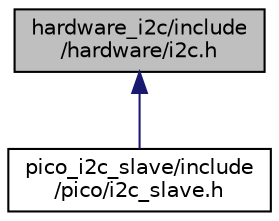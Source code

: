 digraph "hardware_i2c/include/hardware/i2c.h"
{
 // LATEX_PDF_SIZE
  edge [fontname="Helvetica",fontsize="10",labelfontname="Helvetica",labelfontsize="10"];
  node [fontname="Helvetica",fontsize="10",shape=record];
  Node1 [label="hardware_i2c/include\l/hardware/i2c.h",height=0.2,width=0.4,color="black", fillcolor="grey75", style="filled", fontcolor="black",tooltip=" "];
  Node1 -> Node2 [dir="back",color="midnightblue",fontsize="10",style="solid",fontname="Helvetica"];
  Node2 [label="pico_i2c_slave/include\l/pico/i2c_slave.h",height=0.2,width=0.4,color="black", fillcolor="white", style="filled",URL="$i2c__slave_8h.html",tooltip=" "];
}
